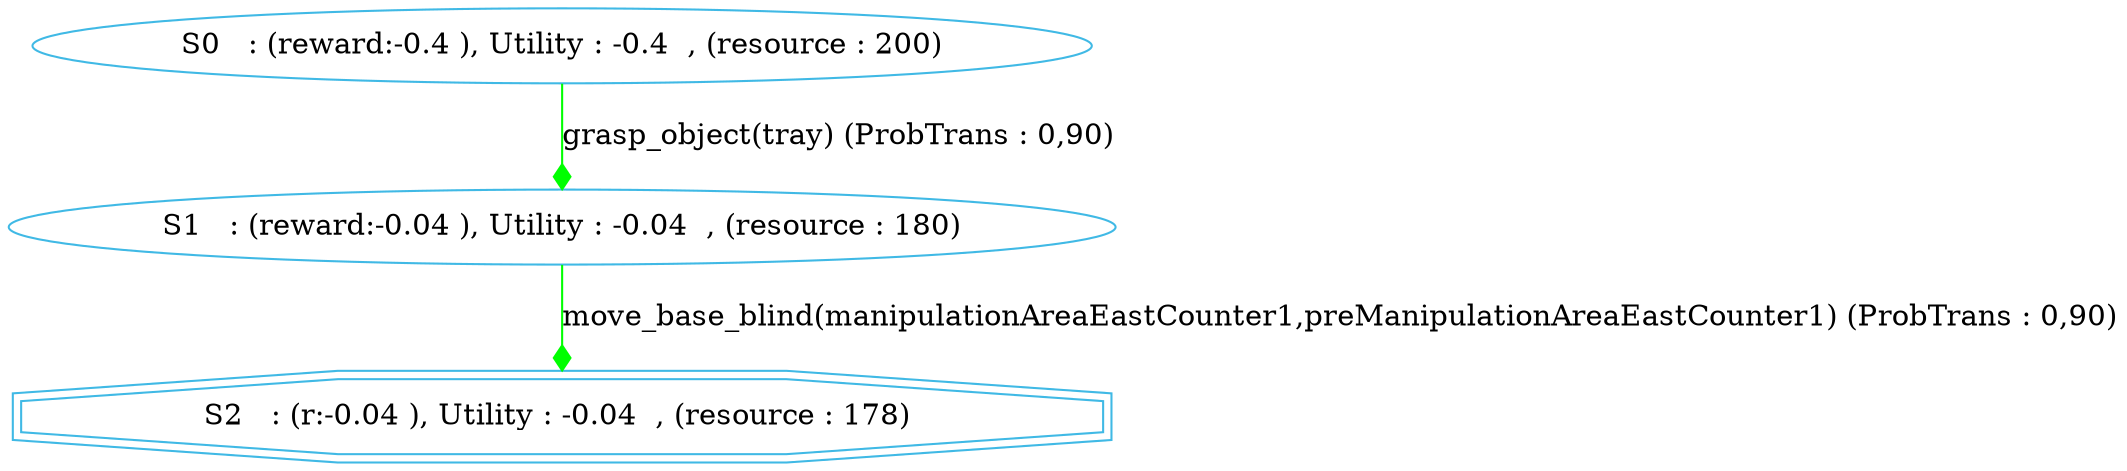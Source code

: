 digraph {
  node [color="#40b9e5" ]
 size="60,17";
"2" [label=" S2   : (r:-0.04 ), Utility : -0.04  , (resource : 178)  " shape=doubleoctagon];
"0" [label=" S0   : (reward:-0.4 ), Utility : -0.4  , (resource : 200) "]"1" [label=" S1   : (reward:-0.04 ), Utility : -0.04  , (resource : 180) "]"0" -> "1" [ label="grasp_object(tray) (ProbTrans : 0,90)"
, arrowhead = diamond , color=green];"1" -> "2" [ label="move_base_blind(manipulationAreaEastCounter1,preManipulationAreaEastCounter1) (ProbTrans : 0,90)"
, arrowhead = diamond , color=green];}
